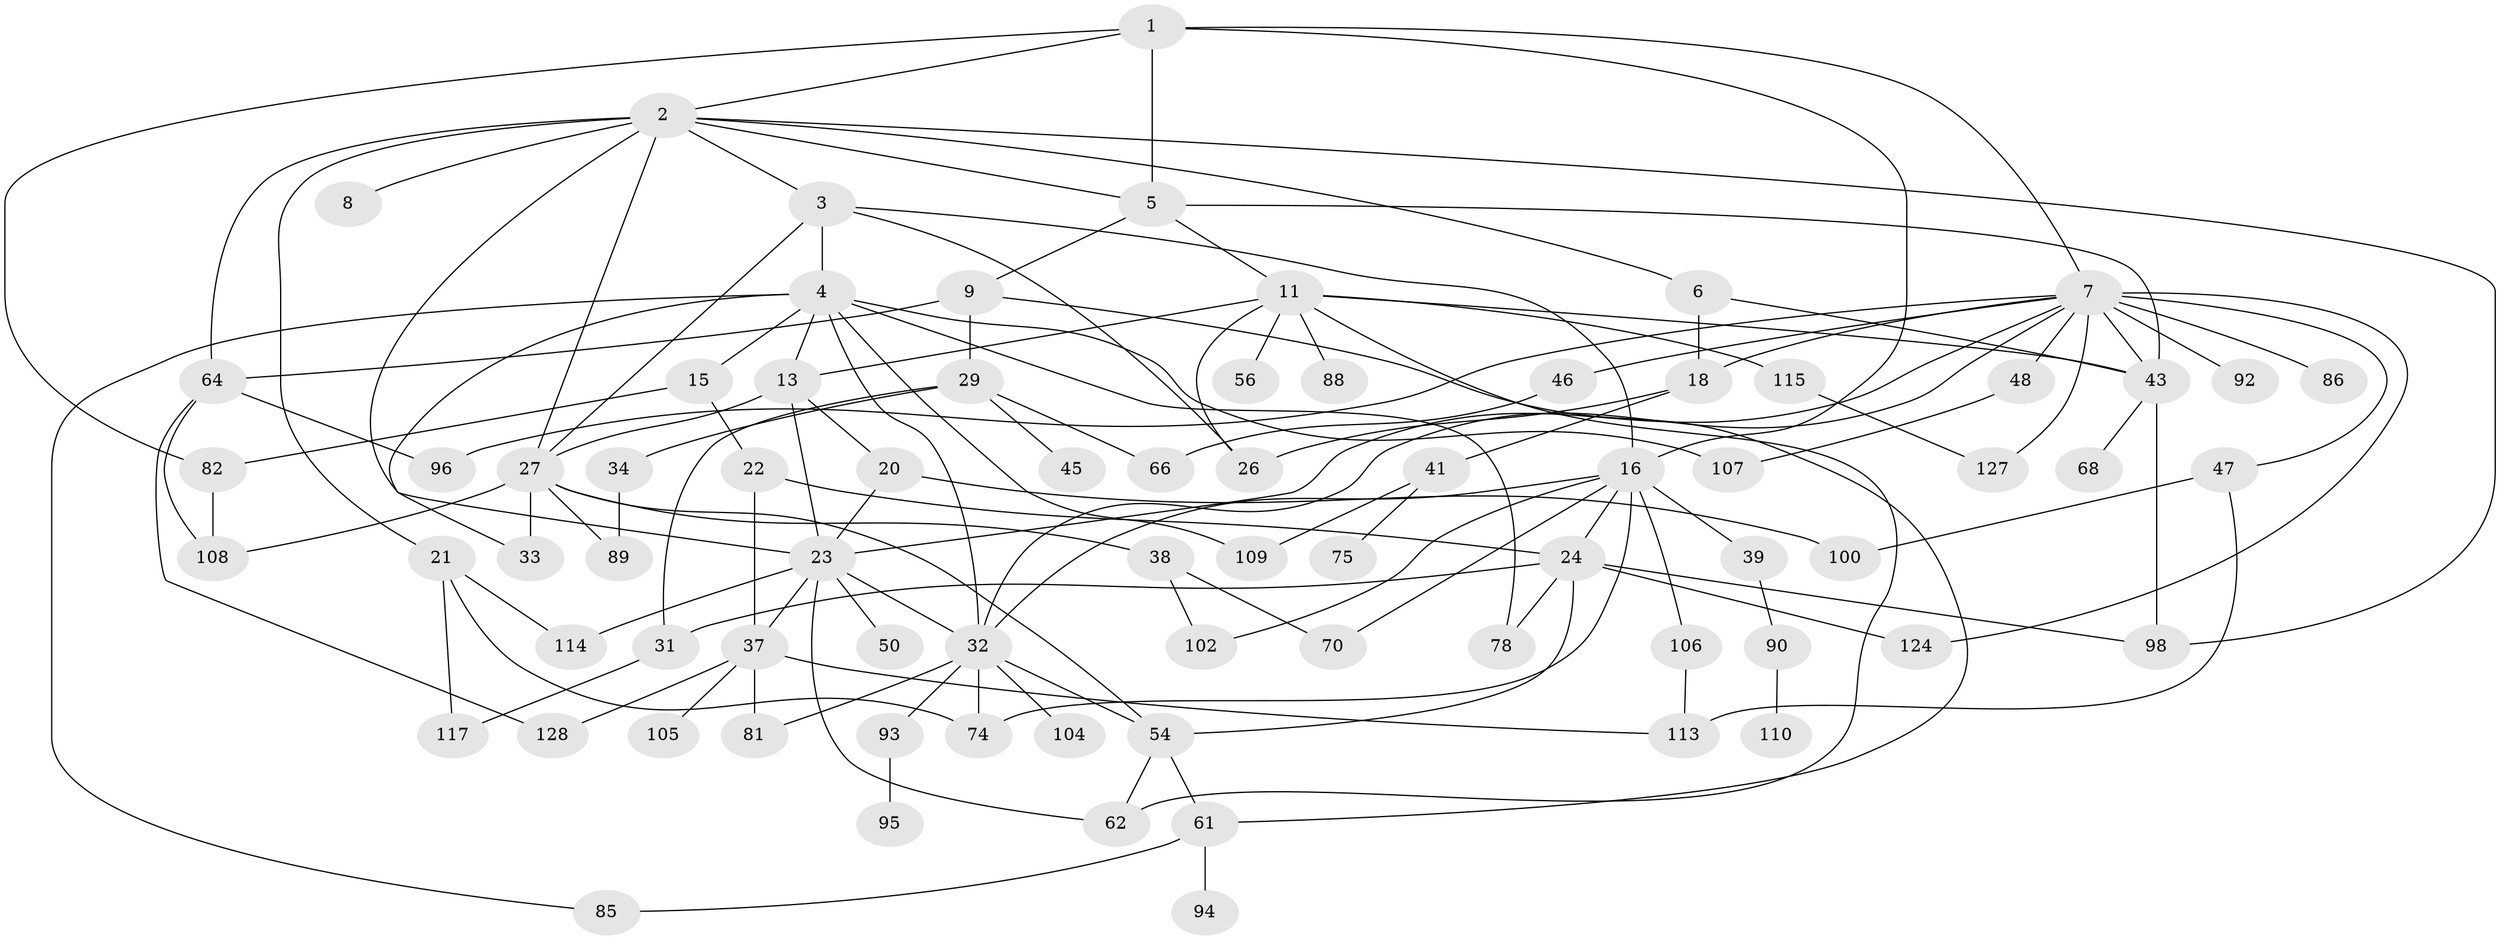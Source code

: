 // original degree distribution, {5: 0.0703125, 8: 0.0078125, 6: 0.0625, 10: 0.0078125, 3: 0.2265625, 1: 0.1640625, 2: 0.359375, 4: 0.09375, 7: 0.0078125}
// Generated by graph-tools (version 1.1) at 2025/17/03/04/25 18:17:00]
// undirected, 76 vertices, 127 edges
graph export_dot {
graph [start="1"]
  node [color=gray90,style=filled];
  1;
  2 [super="+97"];
  3 [super="+35"];
  4 [super="+59+58"];
  5 [super="+125"];
  6;
  7 [super="+10+30"];
  8;
  9 [super="+12"];
  11 [super="+44"];
  13 [super="+119+25+14"];
  15;
  16 [super="+28+17"];
  18 [super="+19"];
  20;
  21 [super="+73"];
  22;
  23 [super="+69+65"];
  24 [super="+60+36"];
  26 [super="+101"];
  27 [super="+40+99"];
  29;
  31;
  32 [super="+112+111+53"];
  33;
  34;
  37 [super="+42"];
  38 [super="+55"];
  39 [super="+51"];
  41;
  43 [super="+71"];
  45;
  46 [super="+52"];
  47;
  48 [super="+79"];
  50;
  54 [super="+122"];
  56;
  61;
  62 [super="+121"];
  64 [super="+118+87"];
  66;
  68;
  70 [super="+91"];
  74;
  75;
  78;
  81;
  82 [super="+84"];
  85;
  86;
  88;
  89;
  90;
  92;
  93;
  94;
  95;
  96;
  98 [super="+120"];
  100;
  102;
  104 [super="+126"];
  105;
  106;
  107;
  108;
  109;
  110;
  113;
  114;
  115;
  117;
  124;
  127;
  128;
  1 -- 2;
  1 -- 5;
  1 -- 7;
  1 -- 82;
  1 -- 16;
  2 -- 3;
  2 -- 6;
  2 -- 8;
  2 -- 21;
  2 -- 27;
  2 -- 64;
  2 -- 5;
  2 -- 23;
  2 -- 98;
  3 -- 4;
  3 -- 16;
  3 -- 26;
  3 -- 27;
  4 -- 15;
  4 -- 33;
  4 -- 109;
  4 -- 107;
  4 -- 78;
  4 -- 13 [weight=2];
  4 -- 85;
  4 -- 32 [weight=2];
  5 -- 9;
  5 -- 11;
  5 -- 43;
  6 -- 18;
  6 -- 43;
  7 -- 23;
  7 -- 46;
  7 -- 86;
  7 -- 96;
  7 -- 47;
  7 -- 43;
  7 -- 48;
  7 -- 124;
  7 -- 18;
  7 -- 92;
  7 -- 127;
  7 -- 32;
  9 -- 64;
  9 -- 29;
  9 -- 61;
  11 -- 13;
  11 -- 43;
  11 -- 56;
  11 -- 62;
  11 -- 115;
  11 -- 88;
  11 -- 26;
  13 -- 20;
  13 -- 27;
  13 -- 23;
  15 -- 22;
  15 -- 82;
  16 -- 32;
  16 -- 39;
  16 -- 70;
  16 -- 74;
  16 -- 102;
  16 -- 24;
  16 -- 106;
  18 -- 41;
  18 -- 26;
  20 -- 100;
  20 -- 23;
  21 -- 74;
  21 -- 117;
  21 -- 114;
  22 -- 37;
  22 -- 24;
  23 -- 50;
  23 -- 114;
  23 -- 37;
  23 -- 62;
  23 -- 32;
  24 -- 124;
  24 -- 54;
  24 -- 78;
  24 -- 31;
  24 -- 98;
  27 -- 38;
  27 -- 33;
  27 -- 54;
  27 -- 89;
  27 -- 108;
  29 -- 31;
  29 -- 34;
  29 -- 45;
  29 -- 66;
  31 -- 117;
  32 -- 54;
  32 -- 104;
  32 -- 74;
  32 -- 81;
  32 -- 93;
  34 -- 89;
  37 -- 128;
  37 -- 81;
  37 -- 113;
  37 -- 105;
  38 -- 70;
  38 -- 102;
  39 -- 90;
  41 -- 75;
  41 -- 109;
  43 -- 68;
  43 -- 98;
  46 -- 66;
  47 -- 113;
  47 -- 100;
  48 -- 107;
  54 -- 61;
  54 -- 62;
  61 -- 85;
  61 -- 94;
  64 -- 96;
  64 -- 108;
  64 -- 128;
  82 -- 108;
  90 -- 110;
  93 -- 95;
  106 -- 113;
  115 -- 127;
}

